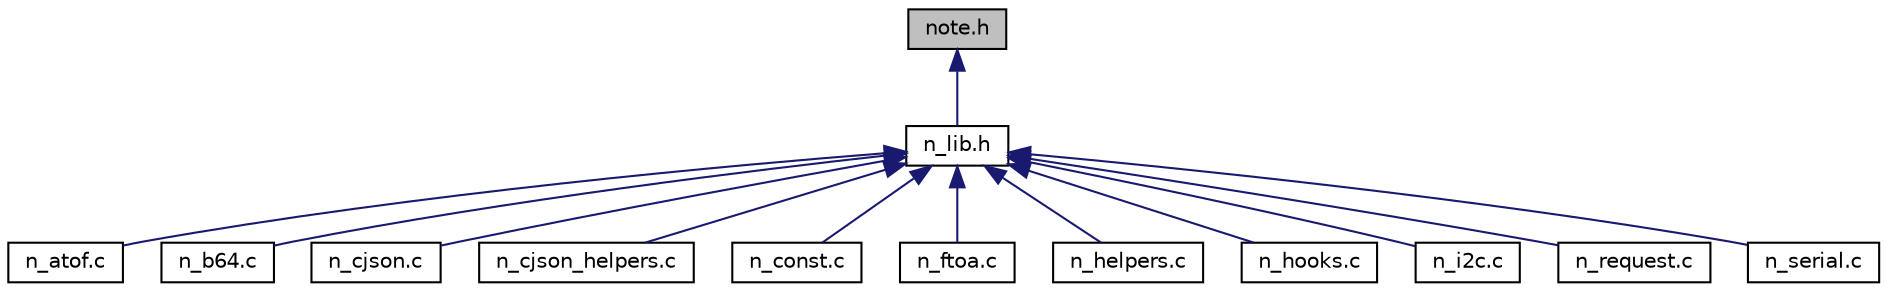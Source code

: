 digraph "note.h"
{
 // LATEX_PDF_SIZE
  edge [fontname="Helvetica",fontsize="10",labelfontname="Helvetica",labelfontsize="10"];
  node [fontname="Helvetica",fontsize="10",shape=record];
  Node1 [label="note.h",height=0.2,width=0.4,color="black", fillcolor="grey75", style="filled", fontcolor="black",tooltip=" "];
  Node1 -> Node2 [dir="back",color="midnightblue",fontsize="10",style="solid",fontname="Helvetica"];
  Node2 [label="n_lib.h",height=0.2,width=0.4,color="black", fillcolor="white", style="filled",URL="$n__lib_8h.html",tooltip=" "];
  Node2 -> Node3 [dir="back",color="midnightblue",fontsize="10",style="solid",fontname="Helvetica"];
  Node3 [label="n_atof.c",height=0.2,width=0.4,color="black", fillcolor="white", style="filled",URL="$n__atof_8c.html",tooltip=" "];
  Node2 -> Node4 [dir="back",color="midnightblue",fontsize="10",style="solid",fontname="Helvetica"];
  Node4 [label="n_b64.c",height=0.2,width=0.4,color="black", fillcolor="white", style="filled",URL="$n__b64_8c.html",tooltip=" "];
  Node2 -> Node5 [dir="back",color="midnightblue",fontsize="10",style="solid",fontname="Helvetica"];
  Node5 [label="n_cjson.c",height=0.2,width=0.4,color="black", fillcolor="white", style="filled",URL="$n__cjson_8c.html",tooltip=" "];
  Node2 -> Node6 [dir="back",color="midnightblue",fontsize="10",style="solid",fontname="Helvetica"];
  Node6 [label="n_cjson_helpers.c",height=0.2,width=0.4,color="black", fillcolor="white", style="filled",URL="$n__cjson__helpers_8c.html",tooltip=" "];
  Node2 -> Node7 [dir="back",color="midnightblue",fontsize="10",style="solid",fontname="Helvetica"];
  Node7 [label="n_const.c",height=0.2,width=0.4,color="black", fillcolor="white", style="filled",URL="$n__const_8c.html",tooltip=" "];
  Node2 -> Node8 [dir="back",color="midnightblue",fontsize="10",style="solid",fontname="Helvetica"];
  Node8 [label="n_ftoa.c",height=0.2,width=0.4,color="black", fillcolor="white", style="filled",URL="$n__ftoa_8c.html",tooltip=" "];
  Node2 -> Node9 [dir="back",color="midnightblue",fontsize="10",style="solid",fontname="Helvetica"];
  Node9 [label="n_helpers.c",height=0.2,width=0.4,color="black", fillcolor="white", style="filled",URL="$n__helpers_8c.html",tooltip=" "];
  Node2 -> Node10 [dir="back",color="midnightblue",fontsize="10",style="solid",fontname="Helvetica"];
  Node10 [label="n_hooks.c",height=0.2,width=0.4,color="black", fillcolor="white", style="filled",URL="$n__hooks_8c.html",tooltip=" "];
  Node2 -> Node11 [dir="back",color="midnightblue",fontsize="10",style="solid",fontname="Helvetica"];
  Node11 [label="n_i2c.c",height=0.2,width=0.4,color="black", fillcolor="white", style="filled",URL="$n__i2c_8c.html",tooltip=" "];
  Node2 -> Node12 [dir="back",color="midnightblue",fontsize="10",style="solid",fontname="Helvetica"];
  Node12 [label="n_request.c",height=0.2,width=0.4,color="black", fillcolor="white", style="filled",URL="$n__request_8c.html",tooltip=" "];
  Node2 -> Node13 [dir="back",color="midnightblue",fontsize="10",style="solid",fontname="Helvetica"];
  Node13 [label="n_serial.c",height=0.2,width=0.4,color="black", fillcolor="white", style="filled",URL="$n__serial_8c.html",tooltip=" "];
}
